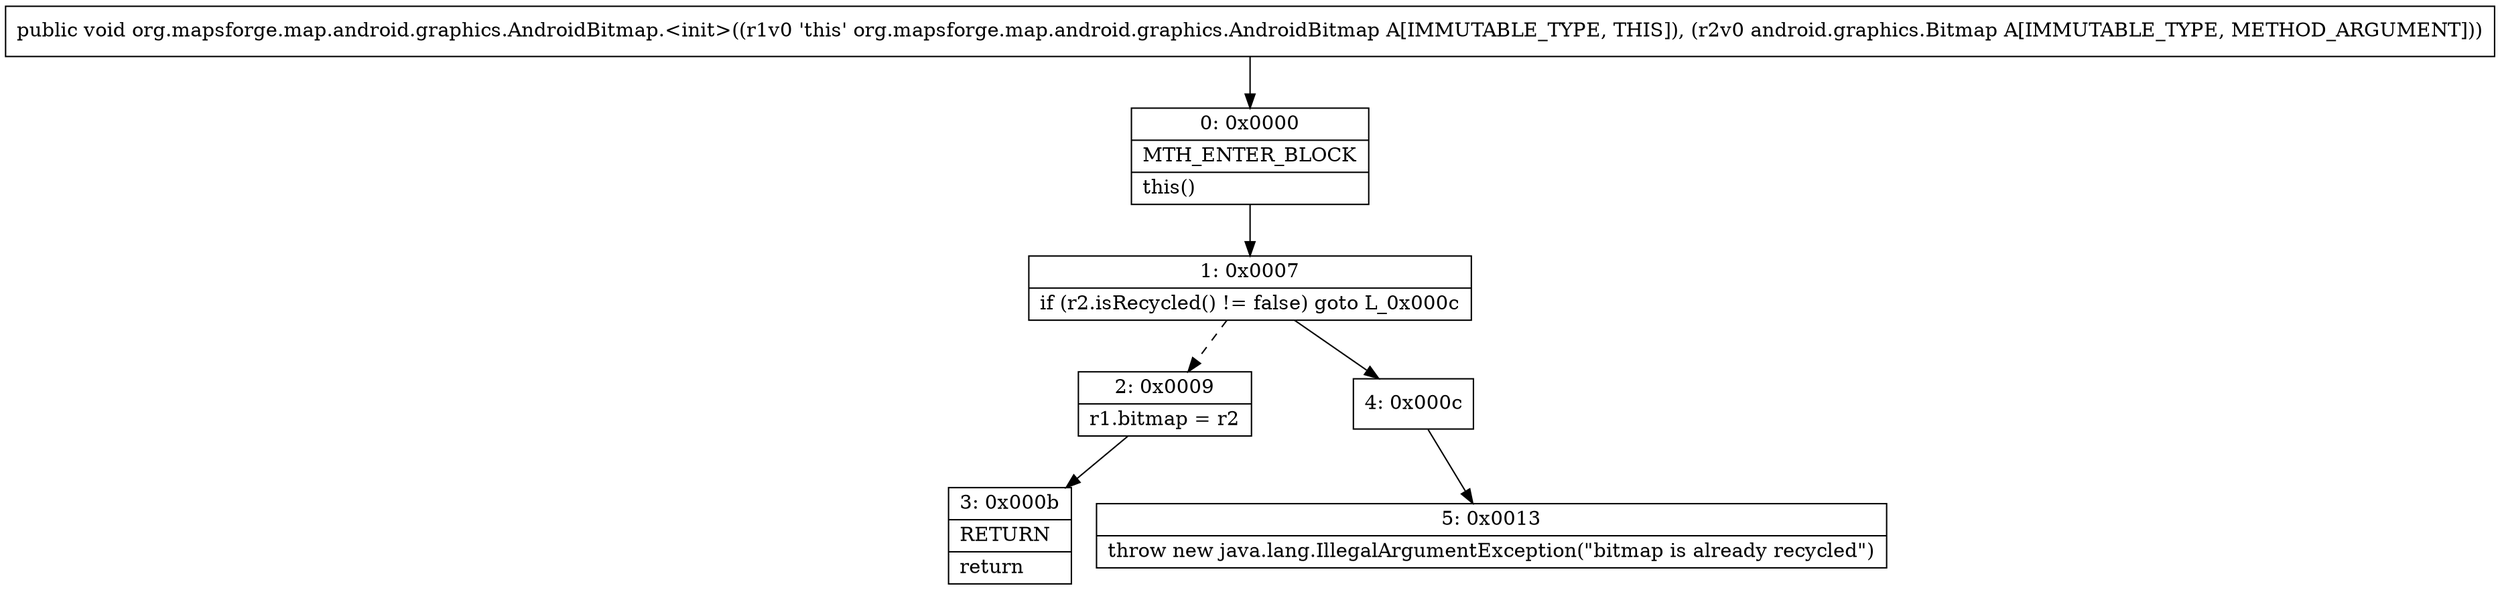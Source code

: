 digraph "CFG fororg.mapsforge.map.android.graphics.AndroidBitmap.\<init\>(Landroid\/graphics\/Bitmap;)V" {
Node_0 [shape=record,label="{0\:\ 0x0000|MTH_ENTER_BLOCK\l|this()\l}"];
Node_1 [shape=record,label="{1\:\ 0x0007|if (r2.isRecycled() != false) goto L_0x000c\l}"];
Node_2 [shape=record,label="{2\:\ 0x0009|r1.bitmap = r2\l}"];
Node_3 [shape=record,label="{3\:\ 0x000b|RETURN\l|return\l}"];
Node_4 [shape=record,label="{4\:\ 0x000c}"];
Node_5 [shape=record,label="{5\:\ 0x0013|throw new java.lang.IllegalArgumentException(\"bitmap is already recycled\")\l}"];
MethodNode[shape=record,label="{public void org.mapsforge.map.android.graphics.AndroidBitmap.\<init\>((r1v0 'this' org.mapsforge.map.android.graphics.AndroidBitmap A[IMMUTABLE_TYPE, THIS]), (r2v0 android.graphics.Bitmap A[IMMUTABLE_TYPE, METHOD_ARGUMENT])) }"];
MethodNode -> Node_0;
Node_0 -> Node_1;
Node_1 -> Node_2[style=dashed];
Node_1 -> Node_4;
Node_2 -> Node_3;
Node_4 -> Node_5;
}

